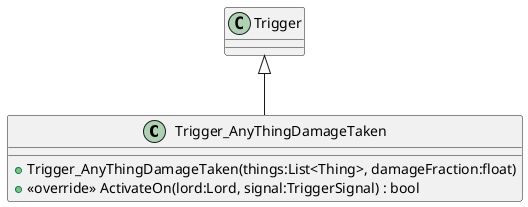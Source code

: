@startuml
class Trigger_AnyThingDamageTaken {
    + Trigger_AnyThingDamageTaken(things:List<Thing>, damageFraction:float)
    + <<override>> ActivateOn(lord:Lord, signal:TriggerSignal) : bool
}
Trigger <|-- Trigger_AnyThingDamageTaken
@enduml
